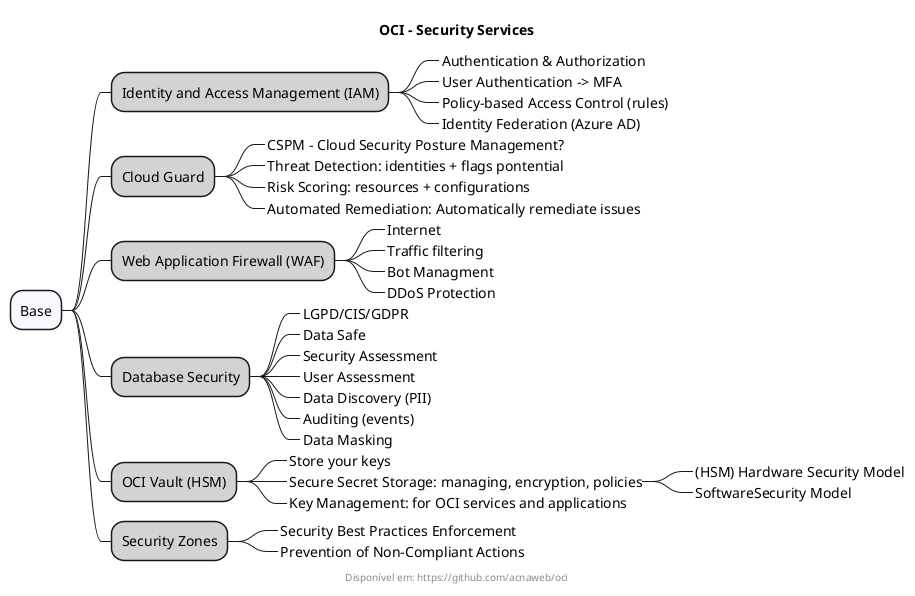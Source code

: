 @startmindmap

title "OCI - Security Services"
footer Disponível em: https://github.com/acnaweb/oci

*[#F8F8FF] Base

**[#LightGray] Identity and Access Management (IAM)
***_ Authentication & Authorization
***_ User Authentication -> MFA
***_ Policy-based Access Control (rules)
***_ Identity Federation (Azure AD)

**[#LightGray] Cloud Guard
***_ CSPM - Cloud Security Posture Management?
***_ Threat Detection: identities + flags pontential 
***_ Risk Scoring: resources + configurations 
***_ Automated Remediation: Automatically remediate issues

**[#LightGray] Web Application Firewall (WAF)
***_ Internet
***_ Traffic filtering
***_ Bot Managment
***_ DDoS Protection

**[#LightGray] Database Security
***_ LGPD/CIS/GDPR
***_ Data Safe
***_ Security Assessment
***_ User Assessment
***_ Data Discovery (PII)
***_ Auditing (events)
***_ Data Masking

**[#LightGray] OCI Vault (HSM)
***_ Store your keys
***_ Secure Secret Storage: managing, encryption, policies
****_ (HSM) Hardware Security Model
****_ SoftwareSecurity Model
***_ Key Management: for OCI services and applications

**[#LightGray] Security Zones
***_ Security Best Practices Enforcement
***_ Prevention of Non-Compliant Actions

@endmindmap
